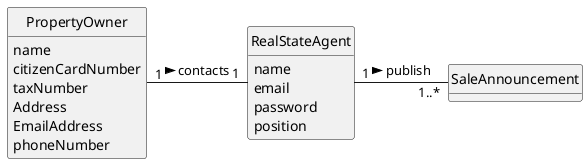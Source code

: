 @startuml
skinparam monochrome true
skinparam packageStyle rectangle
skinparam shadowing false

'left to right direction

skinparam classAttributeIconSize 0

hide circle
hide methods

class PropertyOwner{
 name
 citizenCardNumber
 taxNumber
 Address
 EmailAddress
 phoneNumber
}

class RealStateAgent{
    name
    email
    password
    position
}

class SaleAnnouncement{

}

RealStateAgent "1" - "1..*" SaleAnnouncement : publish >
PropertyOwner"1" - "1" RealStateAgent : contacts >

@enduml